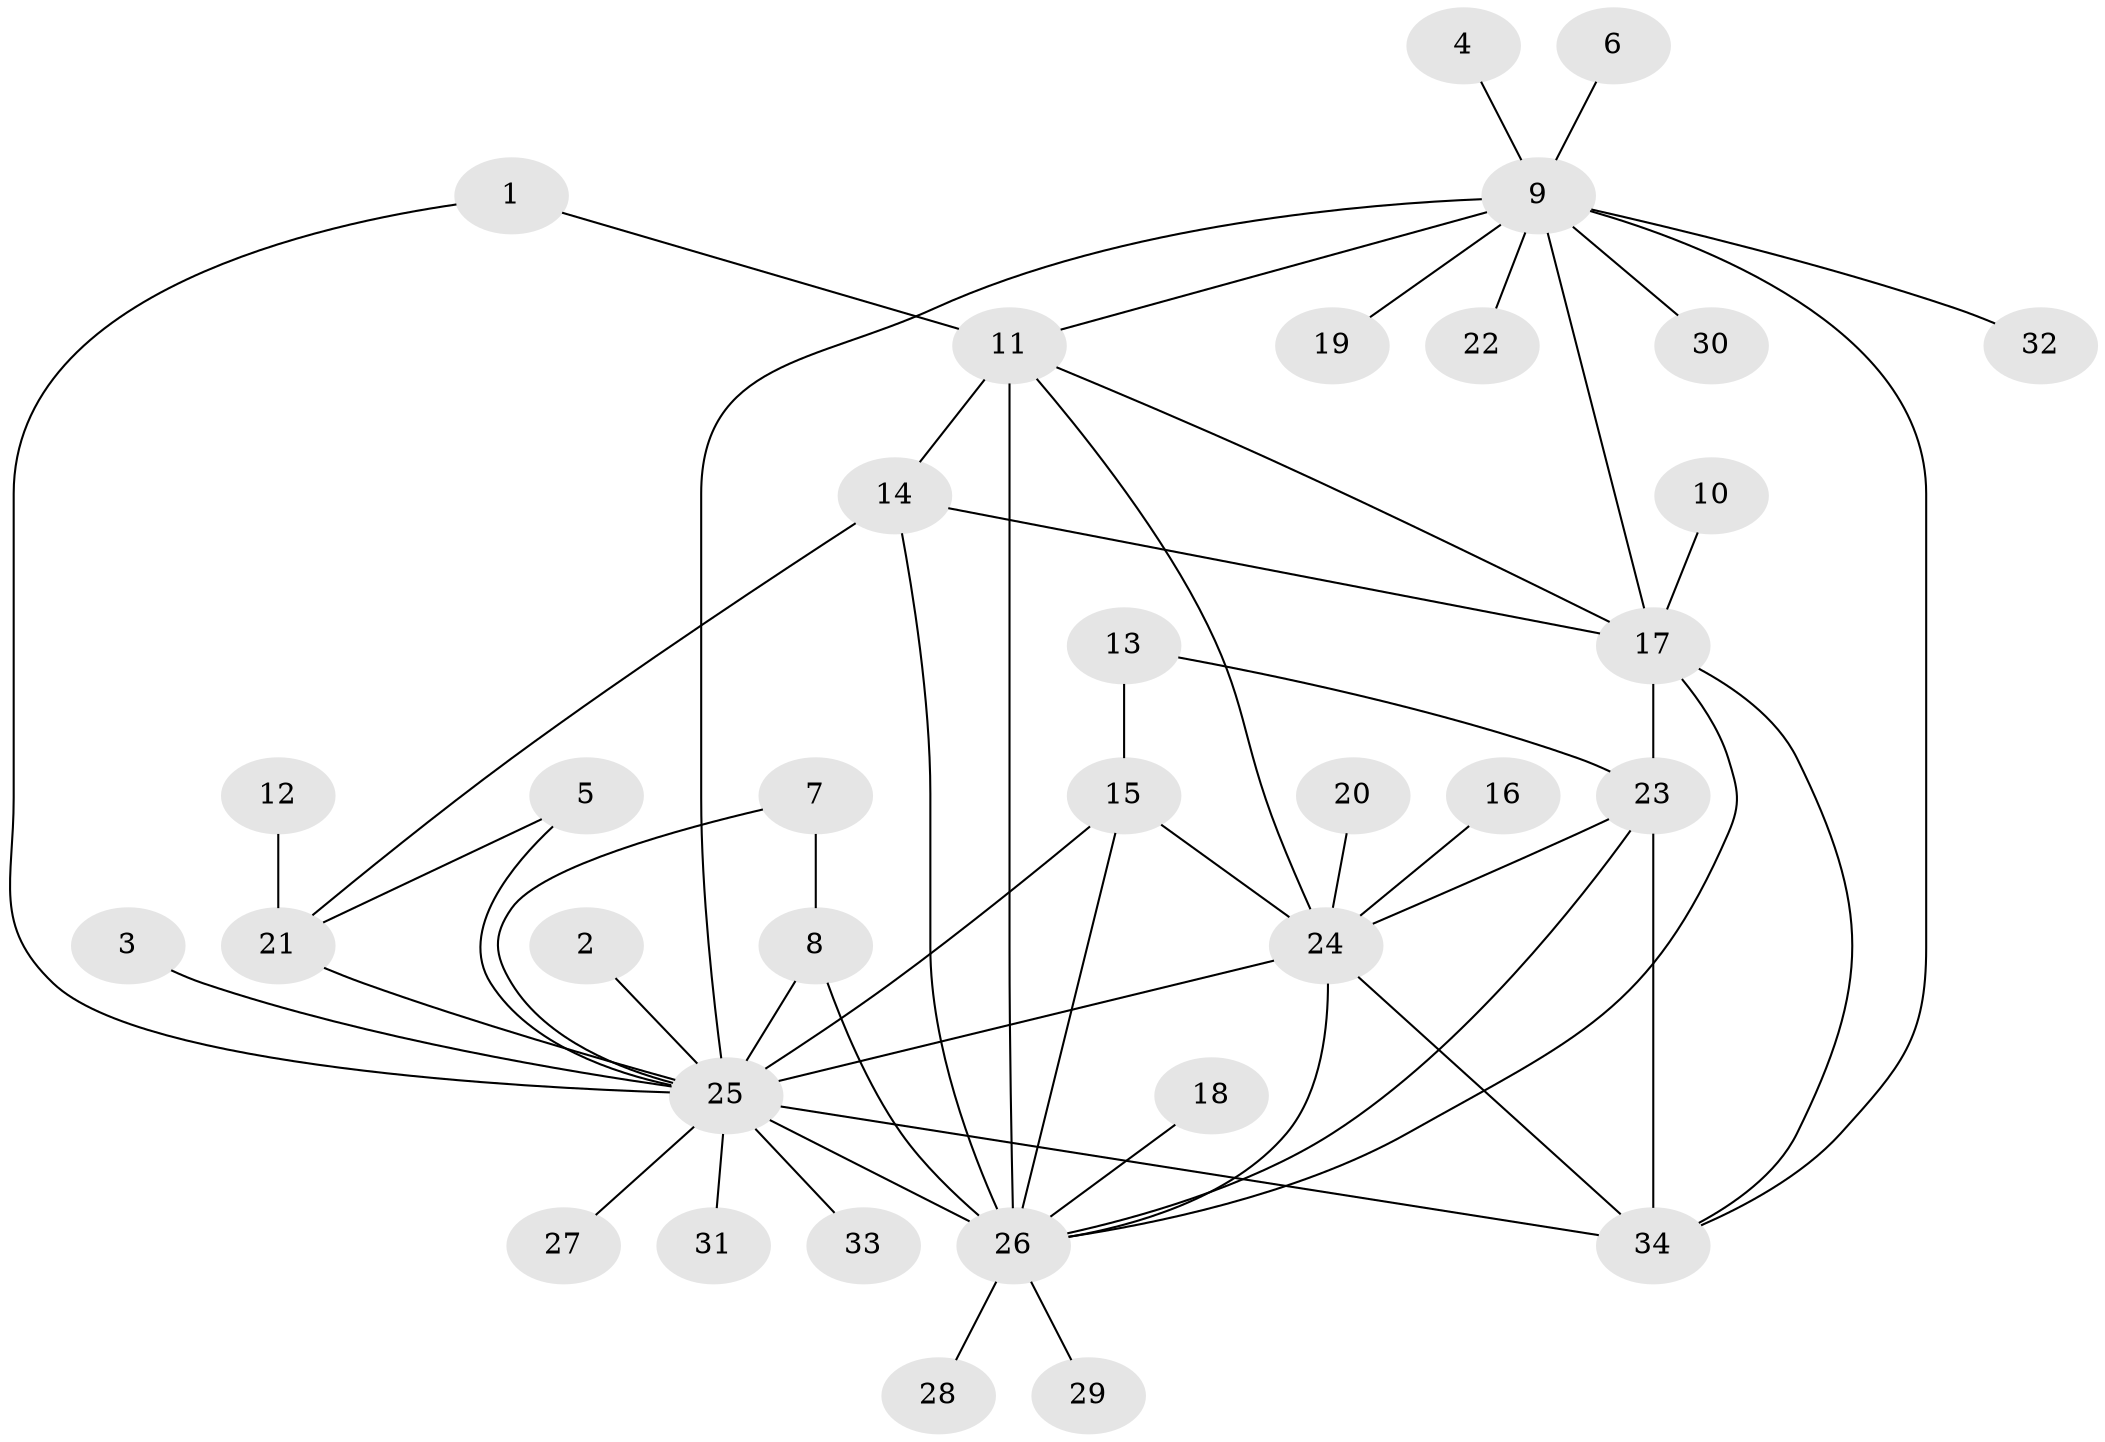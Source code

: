 // original degree distribution, {12: 0.014705882352941176, 6: 0.014705882352941176, 21: 0.014705882352941176, 1: 0.4264705882352941, 9: 0.029411764705882353, 2: 0.20588235294117646, 4: 0.07352941176470588, 5: 0.058823529411764705, 7: 0.029411764705882353, 3: 0.11764705882352941, 8: 0.014705882352941176}
// Generated by graph-tools (version 1.1) at 2025/50/03/09/25 03:50:00]
// undirected, 34 vertices, 54 edges
graph export_dot {
graph [start="1"]
  node [color=gray90,style=filled];
  1;
  2;
  3;
  4;
  5;
  6;
  7;
  8;
  9;
  10;
  11;
  12;
  13;
  14;
  15;
  16;
  17;
  18;
  19;
  20;
  21;
  22;
  23;
  24;
  25;
  26;
  27;
  28;
  29;
  30;
  31;
  32;
  33;
  34;
  1 -- 11 [weight=1.0];
  1 -- 25 [weight=1.0];
  2 -- 25 [weight=1.0];
  3 -- 25 [weight=1.0];
  4 -- 9 [weight=1.0];
  5 -- 21 [weight=1.0];
  5 -- 25 [weight=1.0];
  6 -- 9 [weight=1.0];
  7 -- 8 [weight=1.0];
  7 -- 25 [weight=1.0];
  8 -- 25 [weight=1.0];
  8 -- 26 [weight=1.0];
  9 -- 11 [weight=1.0];
  9 -- 17 [weight=1.0];
  9 -- 19 [weight=1.0];
  9 -- 22 [weight=1.0];
  9 -- 25 [weight=1.0];
  9 -- 30 [weight=1.0];
  9 -- 32 [weight=1.0];
  9 -- 34 [weight=1.0];
  10 -- 17 [weight=1.0];
  11 -- 14 [weight=1.0];
  11 -- 17 [weight=1.0];
  11 -- 24 [weight=1.0];
  11 -- 26 [weight=2.0];
  12 -- 21 [weight=1.0];
  13 -- 15 [weight=1.0];
  13 -- 23 [weight=1.0];
  14 -- 17 [weight=1.0];
  14 -- 21 [weight=1.0];
  14 -- 26 [weight=3.0];
  15 -- 24 [weight=1.0];
  15 -- 25 [weight=2.0];
  15 -- 26 [weight=1.0];
  16 -- 24 [weight=1.0];
  17 -- 23 [weight=1.0];
  17 -- 26 [weight=1.0];
  17 -- 34 [weight=1.0];
  18 -- 26 [weight=1.0];
  20 -- 24 [weight=1.0];
  21 -- 25 [weight=1.0];
  23 -- 24 [weight=1.0];
  23 -- 26 [weight=2.0];
  23 -- 34 [weight=1.0];
  24 -- 25 [weight=2.0];
  24 -- 26 [weight=2.0];
  24 -- 34 [weight=1.0];
  25 -- 26 [weight=2.0];
  25 -- 27 [weight=1.0];
  25 -- 31 [weight=1.0];
  25 -- 33 [weight=1.0];
  25 -- 34 [weight=1.0];
  26 -- 28 [weight=1.0];
  26 -- 29 [weight=1.0];
}

